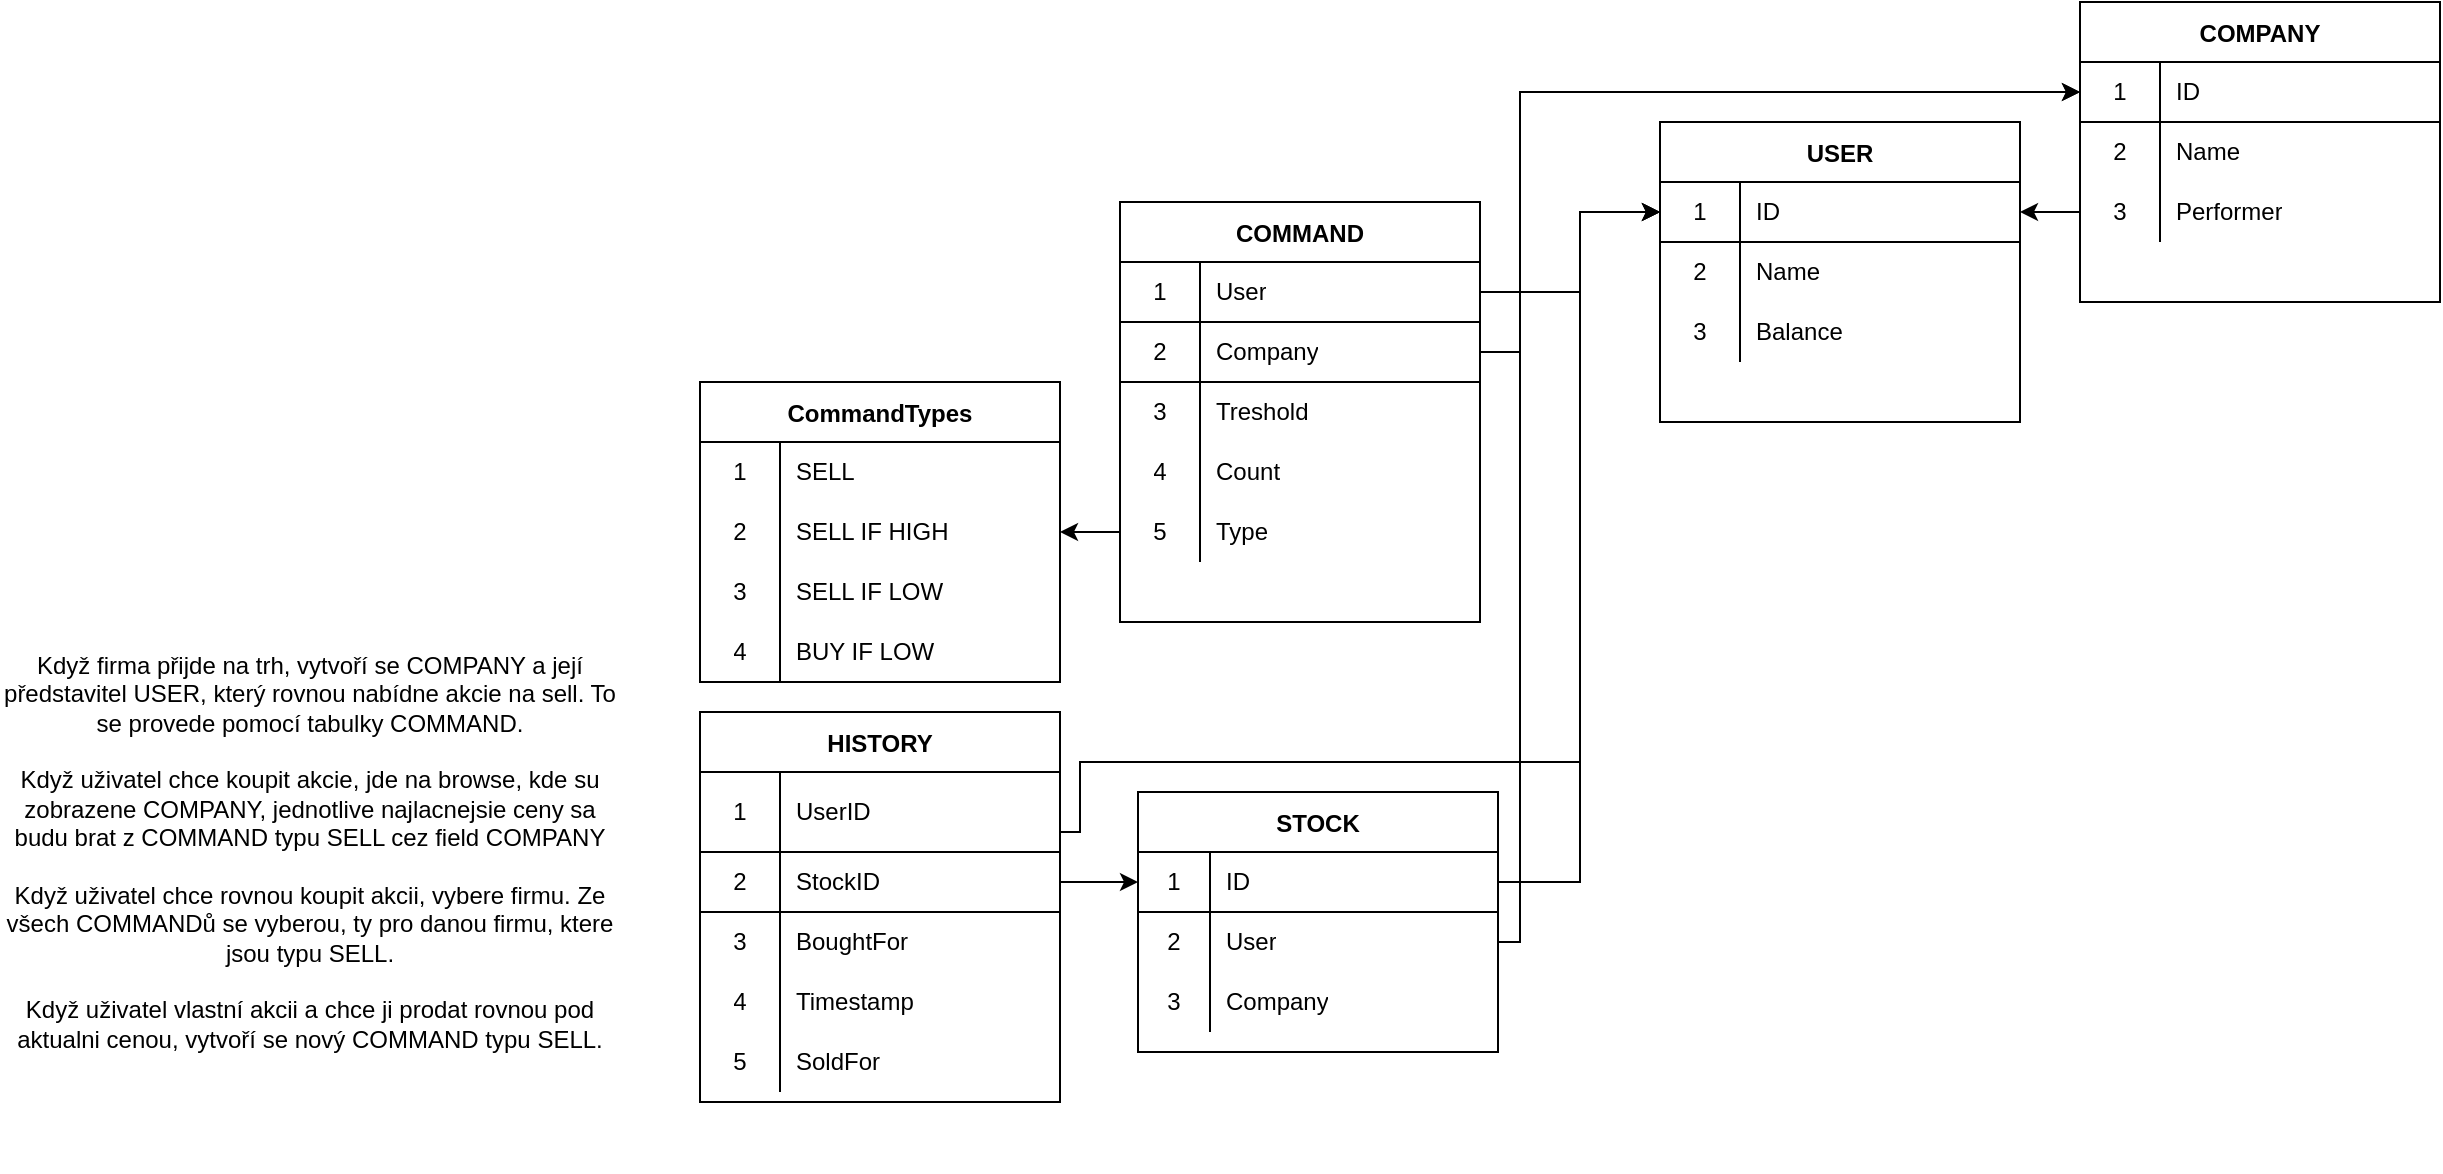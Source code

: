 <mxfile version="15.7.3" type="device"><diagram id="49E5Bb2j05dV1dMZO8ui" name="Page-1"><mxGraphModel dx="2048" dy="1813" grid="1" gridSize="10" guides="1" tooltips="1" connect="1" arrows="1" fold="1" page="1" pageScale="1" pageWidth="827" pageHeight="1169" math="0" shadow="0"><root><mxCell id="0"/><mxCell id="1" parent="0"/><mxCell id="ylnvLI_LaTLh8_fegZxH-1" value="USER" style="shape=table;startSize=30;container=1;collapsible=0;childLayout=tableLayout;fixedRows=1;rowLines=0;fontStyle=1;align=center;pointerEvents=1;" vertex="1" parent="1"><mxGeometry x="120" y="-810" width="180" height="150" as="geometry"/></mxCell><mxCell id="ylnvLI_LaTLh8_fegZxH-2" value="" style="shape=partialRectangle;html=1;whiteSpace=wrap;collapsible=0;dropTarget=0;pointerEvents=1;fillColor=none;top=0;left=0;bottom=1;right=0;points=[[0,0.5],[1,0.5]];portConstraint=eastwest;" vertex="1" parent="ylnvLI_LaTLh8_fegZxH-1"><mxGeometry y="30" width="180" height="30" as="geometry"/></mxCell><mxCell id="ylnvLI_LaTLh8_fegZxH-3" value="1" style="shape=partialRectangle;html=1;whiteSpace=wrap;connectable=0;fillColor=none;top=0;left=0;bottom=0;right=0;overflow=hidden;pointerEvents=1;" vertex="1" parent="ylnvLI_LaTLh8_fegZxH-2"><mxGeometry width="40" height="30" as="geometry"><mxRectangle width="40" height="30" as="alternateBounds"/></mxGeometry></mxCell><mxCell id="ylnvLI_LaTLh8_fegZxH-4" value="ID" style="shape=partialRectangle;html=1;whiteSpace=wrap;connectable=0;fillColor=none;top=0;left=0;bottom=0;right=0;align=left;spacingLeft=6;overflow=hidden;pointerEvents=1;" vertex="1" parent="ylnvLI_LaTLh8_fegZxH-2"><mxGeometry x="40" width="140" height="30" as="geometry"><mxRectangle width="140" height="30" as="alternateBounds"/></mxGeometry></mxCell><mxCell id="ylnvLI_LaTLh8_fegZxH-5" value="" style="shape=partialRectangle;html=1;whiteSpace=wrap;collapsible=0;dropTarget=0;pointerEvents=1;fillColor=none;top=0;left=0;bottom=0;right=0;points=[[0,0.5],[1,0.5]];portConstraint=eastwest;" vertex="1" parent="ylnvLI_LaTLh8_fegZxH-1"><mxGeometry y="60" width="180" height="30" as="geometry"/></mxCell><mxCell id="ylnvLI_LaTLh8_fegZxH-6" value="2" style="shape=partialRectangle;html=1;whiteSpace=wrap;connectable=0;fillColor=none;top=0;left=0;bottom=0;right=0;overflow=hidden;pointerEvents=1;" vertex="1" parent="ylnvLI_LaTLh8_fegZxH-5"><mxGeometry width="40" height="30" as="geometry"><mxRectangle width="40" height="30" as="alternateBounds"/></mxGeometry></mxCell><mxCell id="ylnvLI_LaTLh8_fegZxH-7" value="Name" style="shape=partialRectangle;html=1;whiteSpace=wrap;connectable=0;fillColor=none;top=0;left=0;bottom=0;right=0;align=left;spacingLeft=6;overflow=hidden;pointerEvents=1;" vertex="1" parent="ylnvLI_LaTLh8_fegZxH-5"><mxGeometry x="40" width="140" height="30" as="geometry"><mxRectangle width="140" height="30" as="alternateBounds"/></mxGeometry></mxCell><mxCell id="ylnvLI_LaTLh8_fegZxH-8" value="" style="shape=partialRectangle;html=1;whiteSpace=wrap;collapsible=0;dropTarget=0;pointerEvents=1;fillColor=none;top=0;left=0;bottom=0;right=0;points=[[0,0.5],[1,0.5]];portConstraint=eastwest;" vertex="1" parent="ylnvLI_LaTLh8_fegZxH-1"><mxGeometry y="90" width="180" height="30" as="geometry"/></mxCell><mxCell id="ylnvLI_LaTLh8_fegZxH-9" value="3" style="shape=partialRectangle;html=1;whiteSpace=wrap;connectable=0;fillColor=none;top=0;left=0;bottom=0;right=0;overflow=hidden;pointerEvents=1;" vertex="1" parent="ylnvLI_LaTLh8_fegZxH-8"><mxGeometry width="40" height="30" as="geometry"><mxRectangle width="40" height="30" as="alternateBounds"/></mxGeometry></mxCell><mxCell id="ylnvLI_LaTLh8_fegZxH-10" value="Balance" style="shape=partialRectangle;html=1;whiteSpace=wrap;connectable=0;fillColor=none;top=0;left=0;bottom=0;right=0;align=left;spacingLeft=6;overflow=hidden;pointerEvents=1;" vertex="1" parent="ylnvLI_LaTLh8_fegZxH-8"><mxGeometry x="40" width="140" height="30" as="geometry"><mxRectangle width="140" height="30" as="alternateBounds"/></mxGeometry></mxCell><mxCell id="ylnvLI_LaTLh8_fegZxH-11" value="STOCK" style="shape=table;startSize=30;container=1;collapsible=0;childLayout=tableLayout;fixedRows=1;rowLines=0;fontStyle=1;align=center;pointerEvents=1;" vertex="1" parent="1"><mxGeometry x="-141" y="-475" width="180" height="130" as="geometry"/></mxCell><mxCell id="ylnvLI_LaTLh8_fegZxH-12" value="" style="shape=partialRectangle;html=1;whiteSpace=wrap;collapsible=0;dropTarget=0;pointerEvents=1;fillColor=none;top=0;left=0;bottom=1;right=0;points=[[0,0.5],[1,0.5]];portConstraint=eastwest;" vertex="1" parent="ylnvLI_LaTLh8_fegZxH-11"><mxGeometry y="30" width="180" height="30" as="geometry"/></mxCell><mxCell id="ylnvLI_LaTLh8_fegZxH-13" value="1" style="shape=partialRectangle;html=1;whiteSpace=wrap;connectable=0;fillColor=none;top=0;left=0;bottom=0;right=0;overflow=hidden;pointerEvents=1;" vertex="1" parent="ylnvLI_LaTLh8_fegZxH-12"><mxGeometry width="36" height="30" as="geometry"><mxRectangle width="36" height="30" as="alternateBounds"/></mxGeometry></mxCell><mxCell id="ylnvLI_LaTLh8_fegZxH-14" value="ID" style="shape=partialRectangle;html=1;whiteSpace=wrap;connectable=0;fillColor=none;top=0;left=0;bottom=0;right=0;align=left;spacingLeft=6;overflow=hidden;pointerEvents=1;" vertex="1" parent="ylnvLI_LaTLh8_fegZxH-12"><mxGeometry x="36" width="144" height="30" as="geometry"><mxRectangle width="144" height="30" as="alternateBounds"/></mxGeometry></mxCell><mxCell id="ylnvLI_LaTLh8_fegZxH-18" value="" style="shape=partialRectangle;html=1;whiteSpace=wrap;collapsible=0;dropTarget=0;pointerEvents=1;fillColor=none;top=0;left=0;bottom=0;right=0;points=[[0,0.5],[1,0.5]];portConstraint=eastwest;" vertex="1" parent="ylnvLI_LaTLh8_fegZxH-11"><mxGeometry y="60" width="180" height="30" as="geometry"/></mxCell><mxCell id="ylnvLI_LaTLh8_fegZxH-19" value="2" style="shape=partialRectangle;html=1;whiteSpace=wrap;connectable=0;fillColor=none;top=0;left=0;bottom=0;right=0;overflow=hidden;pointerEvents=1;" vertex="1" parent="ylnvLI_LaTLh8_fegZxH-18"><mxGeometry width="36" height="30" as="geometry"><mxRectangle width="36" height="30" as="alternateBounds"/></mxGeometry></mxCell><mxCell id="ylnvLI_LaTLh8_fegZxH-20" value="User" style="shape=partialRectangle;html=1;whiteSpace=wrap;connectable=0;fillColor=none;top=0;left=0;bottom=0;right=0;align=left;spacingLeft=6;overflow=hidden;pointerEvents=1;" vertex="1" parent="ylnvLI_LaTLh8_fegZxH-18"><mxGeometry x="36" width="144" height="30" as="geometry"><mxRectangle width="144" height="30" as="alternateBounds"/></mxGeometry></mxCell><mxCell id="ylnvLI_LaTLh8_fegZxH-27" style="shape=partialRectangle;html=1;whiteSpace=wrap;collapsible=0;dropTarget=0;pointerEvents=1;fillColor=none;top=0;left=0;bottom=0;right=0;points=[[0,0.5],[1,0.5]];portConstraint=eastwest;" vertex="1" parent="ylnvLI_LaTLh8_fegZxH-11"><mxGeometry y="90" width="180" height="30" as="geometry"/></mxCell><mxCell id="ylnvLI_LaTLh8_fegZxH-28" value="3" style="shape=partialRectangle;html=1;whiteSpace=wrap;connectable=0;fillColor=none;top=0;left=0;bottom=0;right=0;overflow=hidden;pointerEvents=1;" vertex="1" parent="ylnvLI_LaTLh8_fegZxH-27"><mxGeometry width="36" height="30" as="geometry"><mxRectangle width="36" height="30" as="alternateBounds"/></mxGeometry></mxCell><mxCell id="ylnvLI_LaTLh8_fegZxH-29" value="Company" style="shape=partialRectangle;html=1;whiteSpace=wrap;connectable=0;fillColor=none;top=0;left=0;bottom=0;right=0;align=left;spacingLeft=6;overflow=hidden;pointerEvents=1;" vertex="1" parent="ylnvLI_LaTLh8_fegZxH-27"><mxGeometry x="36" width="144" height="30" as="geometry"><mxRectangle width="144" height="30" as="alternateBounds"/></mxGeometry></mxCell><mxCell id="ylnvLI_LaTLh8_fegZxH-30" value="COMPANY" style="shape=table;startSize=30;container=1;collapsible=0;childLayout=tableLayout;fixedRows=1;rowLines=0;fontStyle=1;align=center;pointerEvents=1;" vertex="1" parent="1"><mxGeometry x="330" y="-870" width="180" height="150" as="geometry"/></mxCell><mxCell id="ylnvLI_LaTLh8_fegZxH-31" value="" style="shape=partialRectangle;html=1;whiteSpace=wrap;collapsible=0;dropTarget=0;pointerEvents=1;fillColor=none;top=0;left=0;bottom=1;right=0;points=[[0,0.5],[1,0.5]];portConstraint=eastwest;" vertex="1" parent="ylnvLI_LaTLh8_fegZxH-30"><mxGeometry y="30" width="180" height="30" as="geometry"/></mxCell><mxCell id="ylnvLI_LaTLh8_fegZxH-32" value="1" style="shape=partialRectangle;html=1;whiteSpace=wrap;connectable=0;fillColor=none;top=0;left=0;bottom=0;right=0;overflow=hidden;pointerEvents=1;" vertex="1" parent="ylnvLI_LaTLh8_fegZxH-31"><mxGeometry width="40" height="30" as="geometry"><mxRectangle width="40" height="30" as="alternateBounds"/></mxGeometry></mxCell><mxCell id="ylnvLI_LaTLh8_fegZxH-33" value="ID" style="shape=partialRectangle;html=1;whiteSpace=wrap;connectable=0;fillColor=none;top=0;left=0;bottom=0;right=0;align=left;spacingLeft=6;overflow=hidden;pointerEvents=1;" vertex="1" parent="ylnvLI_LaTLh8_fegZxH-31"><mxGeometry x="40" width="140" height="30" as="geometry"><mxRectangle width="140" height="30" as="alternateBounds"/></mxGeometry></mxCell><mxCell id="ylnvLI_LaTLh8_fegZxH-34" value="" style="shape=partialRectangle;html=1;whiteSpace=wrap;collapsible=0;dropTarget=0;pointerEvents=1;fillColor=none;top=0;left=0;bottom=0;right=0;points=[[0,0.5],[1,0.5]];portConstraint=eastwest;" vertex="1" parent="ylnvLI_LaTLh8_fegZxH-30"><mxGeometry y="60" width="180" height="30" as="geometry"/></mxCell><mxCell id="ylnvLI_LaTLh8_fegZxH-35" value="2" style="shape=partialRectangle;html=1;whiteSpace=wrap;connectable=0;fillColor=none;top=0;left=0;bottom=0;right=0;overflow=hidden;pointerEvents=1;" vertex="1" parent="ylnvLI_LaTLh8_fegZxH-34"><mxGeometry width="40" height="30" as="geometry"><mxRectangle width="40" height="30" as="alternateBounds"/></mxGeometry></mxCell><mxCell id="ylnvLI_LaTLh8_fegZxH-36" value="Name" style="shape=partialRectangle;html=1;whiteSpace=wrap;connectable=0;fillColor=none;top=0;left=0;bottom=0;right=0;align=left;spacingLeft=6;overflow=hidden;pointerEvents=1;" vertex="1" parent="ylnvLI_LaTLh8_fegZxH-34"><mxGeometry x="40" width="140" height="30" as="geometry"><mxRectangle width="140" height="30" as="alternateBounds"/></mxGeometry></mxCell><mxCell id="ylnvLI_LaTLh8_fegZxH-37" value="" style="shape=partialRectangle;html=1;whiteSpace=wrap;collapsible=0;dropTarget=0;pointerEvents=1;fillColor=none;top=0;left=0;bottom=0;right=0;points=[[0,0.5],[1,0.5]];portConstraint=eastwest;" vertex="1" parent="ylnvLI_LaTLh8_fegZxH-30"><mxGeometry y="90" width="180" height="30" as="geometry"/></mxCell><mxCell id="ylnvLI_LaTLh8_fegZxH-38" value="3" style="shape=partialRectangle;html=1;whiteSpace=wrap;connectable=0;fillColor=none;top=0;left=0;bottom=0;right=0;overflow=hidden;pointerEvents=1;" vertex="1" parent="ylnvLI_LaTLh8_fegZxH-37"><mxGeometry width="40" height="30" as="geometry"><mxRectangle width="40" height="30" as="alternateBounds"/></mxGeometry></mxCell><mxCell id="ylnvLI_LaTLh8_fegZxH-39" value="Performer" style="shape=partialRectangle;html=1;whiteSpace=wrap;connectable=0;fillColor=none;top=0;left=0;bottom=0;right=0;align=left;spacingLeft=6;overflow=hidden;pointerEvents=1;" vertex="1" parent="ylnvLI_LaTLh8_fegZxH-37"><mxGeometry x="40" width="140" height="30" as="geometry"><mxRectangle width="140" height="30" as="alternateBounds"/></mxGeometry></mxCell><mxCell id="ylnvLI_LaTLh8_fegZxH-41" value="HISTORY" style="shape=table;startSize=30;container=1;collapsible=0;childLayout=tableLayout;fixedRows=1;rowLines=0;fontStyle=1;align=center;pointerEvents=1;" vertex="1" parent="1"><mxGeometry x="-360" y="-515" width="180" height="195" as="geometry"/></mxCell><mxCell id="ylnvLI_LaTLh8_fegZxH-42" value="" style="shape=partialRectangle;html=1;whiteSpace=wrap;collapsible=0;dropTarget=0;pointerEvents=1;fillColor=none;top=0;left=0;bottom=1;right=0;points=[[0,0.5],[1,0.5]];portConstraint=eastwest;" vertex="1" parent="ylnvLI_LaTLh8_fegZxH-41"><mxGeometry y="30" width="180" height="40" as="geometry"/></mxCell><mxCell id="ylnvLI_LaTLh8_fegZxH-43" value="1" style="shape=partialRectangle;html=1;whiteSpace=wrap;connectable=0;fillColor=none;top=0;left=0;bottom=0;right=0;overflow=hidden;pointerEvents=1;" vertex="1" parent="ylnvLI_LaTLh8_fegZxH-42"><mxGeometry width="40" height="40" as="geometry"><mxRectangle width="40" height="40" as="alternateBounds"/></mxGeometry></mxCell><mxCell id="ylnvLI_LaTLh8_fegZxH-44" value="UserID" style="shape=partialRectangle;html=1;whiteSpace=wrap;connectable=0;fillColor=none;top=0;left=0;bottom=0;right=0;align=left;spacingLeft=6;overflow=hidden;pointerEvents=1;" vertex="1" parent="ylnvLI_LaTLh8_fegZxH-42"><mxGeometry x="40" width="140" height="40" as="geometry"><mxRectangle width="140" height="40" as="alternateBounds"/></mxGeometry></mxCell><mxCell id="ylnvLI_LaTLh8_fegZxH-45" style="shape=partialRectangle;html=1;whiteSpace=wrap;collapsible=0;dropTarget=0;pointerEvents=1;fillColor=none;top=0;left=0;bottom=1;right=0;points=[[0,0.5],[1,0.5]];portConstraint=eastwest;" vertex="1" parent="ylnvLI_LaTLh8_fegZxH-41"><mxGeometry y="70" width="180" height="30" as="geometry"/></mxCell><mxCell id="ylnvLI_LaTLh8_fegZxH-46" value="2" style="shape=partialRectangle;html=1;whiteSpace=wrap;connectable=0;fillColor=none;top=0;left=0;bottom=0;right=0;overflow=hidden;pointerEvents=1;" vertex="1" parent="ylnvLI_LaTLh8_fegZxH-45"><mxGeometry width="40" height="30" as="geometry"><mxRectangle width="40" height="30" as="alternateBounds"/></mxGeometry></mxCell><mxCell id="ylnvLI_LaTLh8_fegZxH-47" value="StockID" style="shape=partialRectangle;html=1;whiteSpace=wrap;connectable=0;fillColor=none;top=0;left=0;bottom=0;right=0;align=left;spacingLeft=6;overflow=hidden;pointerEvents=1;" vertex="1" parent="ylnvLI_LaTLh8_fegZxH-45"><mxGeometry x="40" width="140" height="30" as="geometry"><mxRectangle width="140" height="30" as="alternateBounds"/></mxGeometry></mxCell><mxCell id="ylnvLI_LaTLh8_fegZxH-48" value="" style="shape=partialRectangle;html=1;whiteSpace=wrap;collapsible=0;dropTarget=0;pointerEvents=1;fillColor=none;top=0;left=0;bottom=0;right=0;points=[[0,0.5],[1,0.5]];portConstraint=eastwest;" vertex="1" parent="ylnvLI_LaTLh8_fegZxH-41"><mxGeometry y="100" width="180" height="30" as="geometry"/></mxCell><mxCell id="ylnvLI_LaTLh8_fegZxH-49" value="3" style="shape=partialRectangle;html=1;whiteSpace=wrap;connectable=0;fillColor=none;top=0;left=0;bottom=0;right=0;overflow=hidden;pointerEvents=1;" vertex="1" parent="ylnvLI_LaTLh8_fegZxH-48"><mxGeometry width="40" height="30" as="geometry"><mxRectangle width="40" height="30" as="alternateBounds"/></mxGeometry></mxCell><mxCell id="ylnvLI_LaTLh8_fegZxH-50" value="BoughtFor" style="shape=partialRectangle;html=1;whiteSpace=wrap;connectable=0;fillColor=none;top=0;left=0;bottom=0;right=0;align=left;spacingLeft=6;overflow=hidden;pointerEvents=1;" vertex="1" parent="ylnvLI_LaTLh8_fegZxH-48"><mxGeometry x="40" width="140" height="30" as="geometry"><mxRectangle width="140" height="30" as="alternateBounds"/></mxGeometry></mxCell><mxCell id="ylnvLI_LaTLh8_fegZxH-51" style="shape=partialRectangle;html=1;whiteSpace=wrap;collapsible=0;dropTarget=0;pointerEvents=1;fillColor=none;top=0;left=0;bottom=0;right=0;points=[[0,0.5],[1,0.5]];portConstraint=eastwest;" vertex="1" parent="ylnvLI_LaTLh8_fegZxH-41"><mxGeometry y="130" width="180" height="30" as="geometry"/></mxCell><mxCell id="ylnvLI_LaTLh8_fegZxH-52" value="4" style="shape=partialRectangle;html=1;whiteSpace=wrap;connectable=0;fillColor=none;top=0;left=0;bottom=0;right=0;overflow=hidden;pointerEvents=1;" vertex="1" parent="ylnvLI_LaTLh8_fegZxH-51"><mxGeometry width="40" height="30" as="geometry"><mxRectangle width="40" height="30" as="alternateBounds"/></mxGeometry></mxCell><mxCell id="ylnvLI_LaTLh8_fegZxH-53" value="Timestamp" style="shape=partialRectangle;html=1;whiteSpace=wrap;connectable=0;fillColor=none;top=0;left=0;bottom=0;right=0;align=left;spacingLeft=6;overflow=hidden;pointerEvents=1;" vertex="1" parent="ylnvLI_LaTLh8_fegZxH-51"><mxGeometry x="40" width="140" height="30" as="geometry"><mxRectangle width="140" height="30" as="alternateBounds"/></mxGeometry></mxCell><mxCell id="ylnvLI_LaTLh8_fegZxH-54" style="shape=partialRectangle;html=1;whiteSpace=wrap;collapsible=0;dropTarget=0;pointerEvents=1;fillColor=none;top=0;left=0;bottom=0;right=0;points=[[0,0.5],[1,0.5]];portConstraint=eastwest;" vertex="1" parent="ylnvLI_LaTLh8_fegZxH-41"><mxGeometry y="160" width="180" height="30" as="geometry"/></mxCell><mxCell id="ylnvLI_LaTLh8_fegZxH-55" value="5" style="shape=partialRectangle;html=1;whiteSpace=wrap;connectable=0;fillColor=none;top=0;left=0;bottom=0;right=0;overflow=hidden;pointerEvents=1;" vertex="1" parent="ylnvLI_LaTLh8_fegZxH-54"><mxGeometry width="40" height="30" as="geometry"><mxRectangle width="40" height="30" as="alternateBounds"/></mxGeometry></mxCell><mxCell id="ylnvLI_LaTLh8_fegZxH-56" value="SoldFor" style="shape=partialRectangle;html=1;whiteSpace=wrap;connectable=0;fillColor=none;top=0;left=0;bottom=0;right=0;align=left;spacingLeft=6;overflow=hidden;pointerEvents=1;" vertex="1" parent="ylnvLI_LaTLh8_fegZxH-54"><mxGeometry x="40" width="140" height="30" as="geometry"><mxRectangle width="140" height="30" as="alternateBounds"/></mxGeometry></mxCell><mxCell id="ylnvLI_LaTLh8_fegZxH-60" value="COMMAND" style="shape=table;startSize=30;container=1;collapsible=0;childLayout=tableLayout;fixedRows=1;rowLines=0;fontStyle=1;align=center;pointerEvents=1;" vertex="1" parent="1"><mxGeometry x="-150" y="-770" width="180" height="210" as="geometry"/></mxCell><mxCell id="ylnvLI_LaTLh8_fegZxH-61" value="" style="shape=partialRectangle;html=1;whiteSpace=wrap;collapsible=0;dropTarget=0;pointerEvents=1;fillColor=none;top=0;left=0;bottom=1;right=0;points=[[0,0.5],[1,0.5]];portConstraint=eastwest;" vertex="1" parent="ylnvLI_LaTLh8_fegZxH-60"><mxGeometry y="30" width="180" height="30" as="geometry"/></mxCell><mxCell id="ylnvLI_LaTLh8_fegZxH-62" value="1" style="shape=partialRectangle;html=1;whiteSpace=wrap;connectable=0;fillColor=none;top=0;left=0;bottom=0;right=0;overflow=hidden;pointerEvents=1;" vertex="1" parent="ylnvLI_LaTLh8_fegZxH-61"><mxGeometry width="40" height="30" as="geometry"><mxRectangle width="40" height="30" as="alternateBounds"/></mxGeometry></mxCell><mxCell id="ylnvLI_LaTLh8_fegZxH-63" value="User" style="shape=partialRectangle;html=1;whiteSpace=wrap;connectable=0;fillColor=none;top=0;left=0;bottom=0;right=0;align=left;spacingLeft=6;overflow=hidden;pointerEvents=1;" vertex="1" parent="ylnvLI_LaTLh8_fegZxH-61"><mxGeometry x="40" width="140" height="30" as="geometry"><mxRectangle width="140" height="30" as="alternateBounds"/></mxGeometry></mxCell><mxCell id="ylnvLI_LaTLh8_fegZxH-64" style="shape=partialRectangle;html=1;whiteSpace=wrap;collapsible=0;dropTarget=0;pointerEvents=1;fillColor=none;top=0;left=0;bottom=1;right=0;points=[[0,0.5],[1,0.5]];portConstraint=eastwest;" vertex="1" parent="ylnvLI_LaTLh8_fegZxH-60"><mxGeometry y="60" width="180" height="30" as="geometry"/></mxCell><mxCell id="ylnvLI_LaTLh8_fegZxH-65" value="2" style="shape=partialRectangle;html=1;whiteSpace=wrap;connectable=0;fillColor=none;top=0;left=0;bottom=0;right=0;overflow=hidden;pointerEvents=1;" vertex="1" parent="ylnvLI_LaTLh8_fegZxH-64"><mxGeometry width="40" height="30" as="geometry"><mxRectangle width="40" height="30" as="alternateBounds"/></mxGeometry></mxCell><mxCell id="ylnvLI_LaTLh8_fegZxH-66" value="Company" style="shape=partialRectangle;html=1;whiteSpace=wrap;connectable=0;fillColor=none;top=0;left=0;bottom=0;right=0;align=left;spacingLeft=6;overflow=hidden;pointerEvents=1;" vertex="1" parent="ylnvLI_LaTLh8_fegZxH-64"><mxGeometry x="40" width="140" height="30" as="geometry"><mxRectangle width="140" height="30" as="alternateBounds"/></mxGeometry></mxCell><mxCell id="ylnvLI_LaTLh8_fegZxH-67" value="" style="shape=partialRectangle;html=1;whiteSpace=wrap;collapsible=0;dropTarget=0;pointerEvents=1;fillColor=none;top=0;left=0;bottom=0;right=0;points=[[0,0.5],[1,0.5]];portConstraint=eastwest;" vertex="1" parent="ylnvLI_LaTLh8_fegZxH-60"><mxGeometry y="90" width="180" height="30" as="geometry"/></mxCell><mxCell id="ylnvLI_LaTLh8_fegZxH-68" value="3" style="shape=partialRectangle;html=1;whiteSpace=wrap;connectable=0;fillColor=none;top=0;left=0;bottom=0;right=0;overflow=hidden;pointerEvents=1;" vertex="1" parent="ylnvLI_LaTLh8_fegZxH-67"><mxGeometry width="40" height="30" as="geometry"><mxRectangle width="40" height="30" as="alternateBounds"/></mxGeometry></mxCell><mxCell id="ylnvLI_LaTLh8_fegZxH-69" value="Treshold" style="shape=partialRectangle;html=1;whiteSpace=wrap;connectable=0;fillColor=none;top=0;left=0;bottom=0;right=0;align=left;spacingLeft=6;overflow=hidden;pointerEvents=1;" vertex="1" parent="ylnvLI_LaTLh8_fegZxH-67"><mxGeometry x="40" width="140" height="30" as="geometry"><mxRectangle width="140" height="30" as="alternateBounds"/></mxGeometry></mxCell><mxCell id="ylnvLI_LaTLh8_fegZxH-70" value="" style="shape=partialRectangle;html=1;whiteSpace=wrap;collapsible=0;dropTarget=0;pointerEvents=1;fillColor=none;top=0;left=0;bottom=0;right=0;points=[[0,0.5],[1,0.5]];portConstraint=eastwest;" vertex="1" parent="ylnvLI_LaTLh8_fegZxH-60"><mxGeometry y="120" width="180" height="30" as="geometry"/></mxCell><mxCell id="ylnvLI_LaTLh8_fegZxH-71" value="4" style="shape=partialRectangle;html=1;whiteSpace=wrap;connectable=0;fillColor=none;top=0;left=0;bottom=0;right=0;overflow=hidden;pointerEvents=1;" vertex="1" parent="ylnvLI_LaTLh8_fegZxH-70"><mxGeometry width="40" height="30" as="geometry"><mxRectangle width="40" height="30" as="alternateBounds"/></mxGeometry></mxCell><mxCell id="ylnvLI_LaTLh8_fegZxH-72" value="Count" style="shape=partialRectangle;html=1;whiteSpace=wrap;connectable=0;fillColor=none;top=0;left=0;bottom=0;right=0;align=left;spacingLeft=6;overflow=hidden;pointerEvents=1;" vertex="1" parent="ylnvLI_LaTLh8_fegZxH-70"><mxGeometry x="40" width="140" height="30" as="geometry"><mxRectangle width="140" height="30" as="alternateBounds"/></mxGeometry></mxCell><mxCell id="ylnvLI_LaTLh8_fegZxH-90" style="shape=partialRectangle;html=1;whiteSpace=wrap;collapsible=0;dropTarget=0;pointerEvents=1;fillColor=none;top=0;left=0;bottom=0;right=0;points=[[0,0.5],[1,0.5]];portConstraint=eastwest;" vertex="1" parent="ylnvLI_LaTLh8_fegZxH-60"><mxGeometry y="150" width="180" height="30" as="geometry"/></mxCell><mxCell id="ylnvLI_LaTLh8_fegZxH-91" value="5" style="shape=partialRectangle;html=1;whiteSpace=wrap;connectable=0;fillColor=none;top=0;left=0;bottom=0;right=0;overflow=hidden;pointerEvents=1;" vertex="1" parent="ylnvLI_LaTLh8_fegZxH-90"><mxGeometry width="40" height="30" as="geometry"><mxRectangle width="40" height="30" as="alternateBounds"/></mxGeometry></mxCell><mxCell id="ylnvLI_LaTLh8_fegZxH-92" value="Type" style="shape=partialRectangle;html=1;whiteSpace=wrap;connectable=0;fillColor=none;top=0;left=0;bottom=0;right=0;align=left;spacingLeft=6;overflow=hidden;pointerEvents=1;" vertex="1" parent="ylnvLI_LaTLh8_fegZxH-90"><mxGeometry x="40" width="140" height="30" as="geometry"><mxRectangle width="140" height="30" as="alternateBounds"/></mxGeometry></mxCell><mxCell id="ylnvLI_LaTLh8_fegZxH-88" value="Když firma přijde na trh, vytvoří se COMPANY a její představitel USER, který rovnou nabídne akcie na sell. To se provede pomocí tabulky COMMAND.&lt;br&gt;&lt;br&gt;Když uživatel chce koupit akcie, jde na browse, kde su zobrazene COMPANY, jednotlive najlacnejsie ceny sa budu brat z COMMAND typu SELL cez field COMPANY&lt;br&gt;&lt;br&gt;Když uživatel chce rovnou koupit akcii, vybere firmu. Ze všech COMMANDů se vyberou, ty pro danou firmu, ktere jsou typu SELL.&lt;br&gt;&lt;br&gt;Když uživatel vlastní akcii a chce ji prodat rovnou pod aktualni cenou, vytvoří se nový COMMAND typu SELL." style="text;html=1;strokeColor=none;fillColor=none;align=center;verticalAlign=middle;whiteSpace=wrap;rounded=0;" vertex="1" parent="1"><mxGeometry x="-710" y="-605" width="310" height="320" as="geometry"/></mxCell><mxCell id="ylnvLI_LaTLh8_fegZxH-89" style="edgeStyle=orthogonalEdgeStyle;rounded=0;orthogonalLoop=1;jettySize=auto;html=1;entryX=1;entryY=0.5;entryDx=0;entryDy=0;" edge="1" parent="1" source="ylnvLI_LaTLh8_fegZxH-37" target="ylnvLI_LaTLh8_fegZxH-2"><mxGeometry relative="1" as="geometry"/></mxCell><mxCell id="ylnvLI_LaTLh8_fegZxH-109" value="CommandTypes" style="shape=table;startSize=30;container=1;collapsible=0;childLayout=tableLayout;fixedRows=1;rowLines=0;fontStyle=1;align=center;pointerEvents=1;" vertex="1" parent="1"><mxGeometry x="-360" y="-680" width="180" height="150" as="geometry"/></mxCell><mxCell id="ylnvLI_LaTLh8_fegZxH-113" value="" style="shape=partialRectangle;html=1;whiteSpace=wrap;collapsible=0;dropTarget=0;pointerEvents=1;fillColor=none;top=0;left=0;bottom=0;right=0;points=[[0,0.5],[1,0.5]];portConstraint=eastwest;" vertex="1" parent="ylnvLI_LaTLh8_fegZxH-109"><mxGeometry y="30" width="180" height="30" as="geometry"/></mxCell><mxCell id="ylnvLI_LaTLh8_fegZxH-114" value="1" style="shape=partialRectangle;html=1;whiteSpace=wrap;connectable=0;fillColor=none;top=0;left=0;bottom=0;right=0;overflow=hidden;pointerEvents=1;" vertex="1" parent="ylnvLI_LaTLh8_fegZxH-113"><mxGeometry width="40" height="30" as="geometry"><mxRectangle width="40" height="30" as="alternateBounds"/></mxGeometry></mxCell><mxCell id="ylnvLI_LaTLh8_fegZxH-115" value="SELL" style="shape=partialRectangle;html=1;whiteSpace=wrap;connectable=0;fillColor=none;top=0;left=0;bottom=0;right=0;align=left;spacingLeft=6;overflow=hidden;pointerEvents=1;" vertex="1" parent="ylnvLI_LaTLh8_fegZxH-113"><mxGeometry x="40" width="140" height="30" as="geometry"><mxRectangle width="140" height="30" as="alternateBounds"/></mxGeometry></mxCell><mxCell id="ylnvLI_LaTLh8_fegZxH-119" style="shape=partialRectangle;html=1;whiteSpace=wrap;collapsible=0;dropTarget=0;pointerEvents=1;fillColor=none;top=0;left=0;bottom=0;right=0;points=[[0,0.5],[1,0.5]];portConstraint=eastwest;" vertex="1" parent="ylnvLI_LaTLh8_fegZxH-109"><mxGeometry y="60" width="180" height="30" as="geometry"/></mxCell><mxCell id="ylnvLI_LaTLh8_fegZxH-120" value="2" style="shape=partialRectangle;html=1;whiteSpace=wrap;connectable=0;fillColor=none;top=0;left=0;bottom=0;right=0;overflow=hidden;pointerEvents=1;" vertex="1" parent="ylnvLI_LaTLh8_fegZxH-119"><mxGeometry width="40" height="30" as="geometry"><mxRectangle width="40" height="30" as="alternateBounds"/></mxGeometry></mxCell><mxCell id="ylnvLI_LaTLh8_fegZxH-121" value="SELL IF HIGH" style="shape=partialRectangle;html=1;whiteSpace=wrap;connectable=0;fillColor=none;top=0;left=0;bottom=0;right=0;align=left;spacingLeft=6;overflow=hidden;pointerEvents=1;" vertex="1" parent="ylnvLI_LaTLh8_fegZxH-119"><mxGeometry x="40" width="140" height="30" as="geometry"><mxRectangle width="140" height="30" as="alternateBounds"/></mxGeometry></mxCell><mxCell id="ylnvLI_LaTLh8_fegZxH-122" style="shape=partialRectangle;html=1;whiteSpace=wrap;collapsible=0;dropTarget=0;pointerEvents=1;fillColor=none;top=0;left=0;bottom=0;right=0;points=[[0,0.5],[1,0.5]];portConstraint=eastwest;" vertex="1" parent="ylnvLI_LaTLh8_fegZxH-109"><mxGeometry y="90" width="180" height="30" as="geometry"/></mxCell><mxCell id="ylnvLI_LaTLh8_fegZxH-123" value="3" style="shape=partialRectangle;html=1;whiteSpace=wrap;connectable=0;fillColor=none;top=0;left=0;bottom=0;right=0;overflow=hidden;pointerEvents=1;" vertex="1" parent="ylnvLI_LaTLh8_fegZxH-122"><mxGeometry width="40" height="30" as="geometry"><mxRectangle width="40" height="30" as="alternateBounds"/></mxGeometry></mxCell><mxCell id="ylnvLI_LaTLh8_fegZxH-124" value="SELL IF LOW" style="shape=partialRectangle;html=1;whiteSpace=wrap;connectable=0;fillColor=none;top=0;left=0;bottom=0;right=0;align=left;spacingLeft=6;overflow=hidden;pointerEvents=1;" vertex="1" parent="ylnvLI_LaTLh8_fegZxH-122"><mxGeometry x="40" width="140" height="30" as="geometry"><mxRectangle width="140" height="30" as="alternateBounds"/></mxGeometry></mxCell><mxCell id="ylnvLI_LaTLh8_fegZxH-125" style="shape=partialRectangle;html=1;whiteSpace=wrap;collapsible=0;dropTarget=0;pointerEvents=1;fillColor=none;top=0;left=0;bottom=0;right=0;points=[[0,0.5],[1,0.5]];portConstraint=eastwest;" vertex="1" parent="ylnvLI_LaTLh8_fegZxH-109"><mxGeometry y="120" width="180" height="30" as="geometry"/></mxCell><mxCell id="ylnvLI_LaTLh8_fegZxH-126" value="4" style="shape=partialRectangle;html=1;whiteSpace=wrap;connectable=0;fillColor=none;top=0;left=0;bottom=0;right=0;overflow=hidden;pointerEvents=1;" vertex="1" parent="ylnvLI_LaTLh8_fegZxH-125"><mxGeometry width="40" height="30" as="geometry"><mxRectangle width="40" height="30" as="alternateBounds"/></mxGeometry></mxCell><mxCell id="ylnvLI_LaTLh8_fegZxH-127" value="BUY IF LOW" style="shape=partialRectangle;html=1;whiteSpace=wrap;connectable=0;fillColor=none;top=0;left=0;bottom=0;right=0;align=left;spacingLeft=6;overflow=hidden;pointerEvents=1;" vertex="1" parent="ylnvLI_LaTLh8_fegZxH-125"><mxGeometry x="40" width="140" height="30" as="geometry"><mxRectangle width="140" height="30" as="alternateBounds"/></mxGeometry></mxCell><mxCell id="ylnvLI_LaTLh8_fegZxH-129" style="edgeStyle=orthogonalEdgeStyle;rounded=0;orthogonalLoop=1;jettySize=auto;html=1;exitX=0;exitY=0.5;exitDx=0;exitDy=0;entryX=1;entryY=0.5;entryDx=0;entryDy=0;" edge="1" parent="1" source="ylnvLI_LaTLh8_fegZxH-90" target="ylnvLI_LaTLh8_fegZxH-119"><mxGeometry relative="1" as="geometry"/></mxCell><mxCell id="ylnvLI_LaTLh8_fegZxH-130" value="" style="edgeStyle=orthogonalEdgeStyle;rounded=0;orthogonalLoop=1;jettySize=auto;html=1;entryX=0;entryY=0.5;entryDx=0;entryDy=0;" edge="1" parent="1" source="ylnvLI_LaTLh8_fegZxH-64" target="ylnvLI_LaTLh8_fegZxH-31"><mxGeometry relative="1" as="geometry"><mxPoint x="90" y="-760" as="targetPoint"/><Array as="points"><mxPoint x="50" y="-695"/><mxPoint x="50" y="-825"/></Array></mxGeometry></mxCell><mxCell id="ylnvLI_LaTLh8_fegZxH-131" style="edgeStyle=orthogonalEdgeStyle;rounded=0;orthogonalLoop=1;jettySize=auto;html=1;exitX=1;exitY=0.5;exitDx=0;exitDy=0;entryX=0;entryY=0.5;entryDx=0;entryDy=0;" edge="1" parent="1" source="ylnvLI_LaTLh8_fegZxH-61" target="ylnvLI_LaTLh8_fegZxH-2"><mxGeometry relative="1" as="geometry"><Array as="points"><mxPoint x="80" y="-725"/><mxPoint x="80" y="-765"/></Array></mxGeometry></mxCell><mxCell id="ylnvLI_LaTLh8_fegZxH-133" style="edgeStyle=orthogonalEdgeStyle;rounded=0;orthogonalLoop=1;jettySize=auto;html=1;entryX=0;entryY=0.5;entryDx=0;entryDy=0;exitX=1;exitY=0.5;exitDx=0;exitDy=0;" edge="1" parent="1" source="ylnvLI_LaTLh8_fegZxH-18" target="ylnvLI_LaTLh8_fegZxH-2"><mxGeometry relative="1" as="geometry"><mxPoint x="160.667" y="-760" as="targetPoint"/><Array as="points"><mxPoint x="39" y="-430"/><mxPoint x="80" y="-430"/><mxPoint x="80" y="-765"/></Array></mxGeometry></mxCell><mxCell id="ylnvLI_LaTLh8_fegZxH-137" style="edgeStyle=orthogonalEdgeStyle;rounded=0;orthogonalLoop=1;jettySize=auto;html=1;entryX=0;entryY=0.5;entryDx=0;entryDy=0;exitX=1;exitY=0.5;exitDx=0;exitDy=0;" edge="1" parent="1" source="ylnvLI_LaTLh8_fegZxH-18" target="ylnvLI_LaTLh8_fegZxH-31"><mxGeometry relative="1" as="geometry"><mxPoint x="390" y="-825" as="targetPoint"/><Array as="points"><mxPoint x="50" y="-400"/><mxPoint x="50" y="-825"/></Array></mxGeometry></mxCell><mxCell id="ylnvLI_LaTLh8_fegZxH-139" style="edgeStyle=orthogonalEdgeStyle;rounded=0;orthogonalLoop=1;jettySize=auto;html=1;entryX=0;entryY=0.5;entryDx=0;entryDy=0;exitX=1;exitY=0.5;exitDx=0;exitDy=0;" edge="1" parent="1" source="ylnvLI_LaTLh8_fegZxH-42" target="ylnvLI_LaTLh8_fegZxH-2"><mxGeometry relative="1" as="geometry"><Array as="points"><mxPoint x="-170" y="-455"/><mxPoint x="-170" y="-490"/><mxPoint x="80" y="-490"/><mxPoint x="80" y="-765"/></Array></mxGeometry></mxCell><mxCell id="ylnvLI_LaTLh8_fegZxH-140" style="edgeStyle=orthogonalEdgeStyle;rounded=0;orthogonalLoop=1;jettySize=auto;html=1;entryX=0;entryY=0.5;entryDx=0;entryDy=0;" edge="1" parent="1" source="ylnvLI_LaTLh8_fegZxH-45" target="ylnvLI_LaTLh8_fegZxH-12"><mxGeometry relative="1" as="geometry"/></mxCell></root></mxGraphModel></diagram></mxfile>